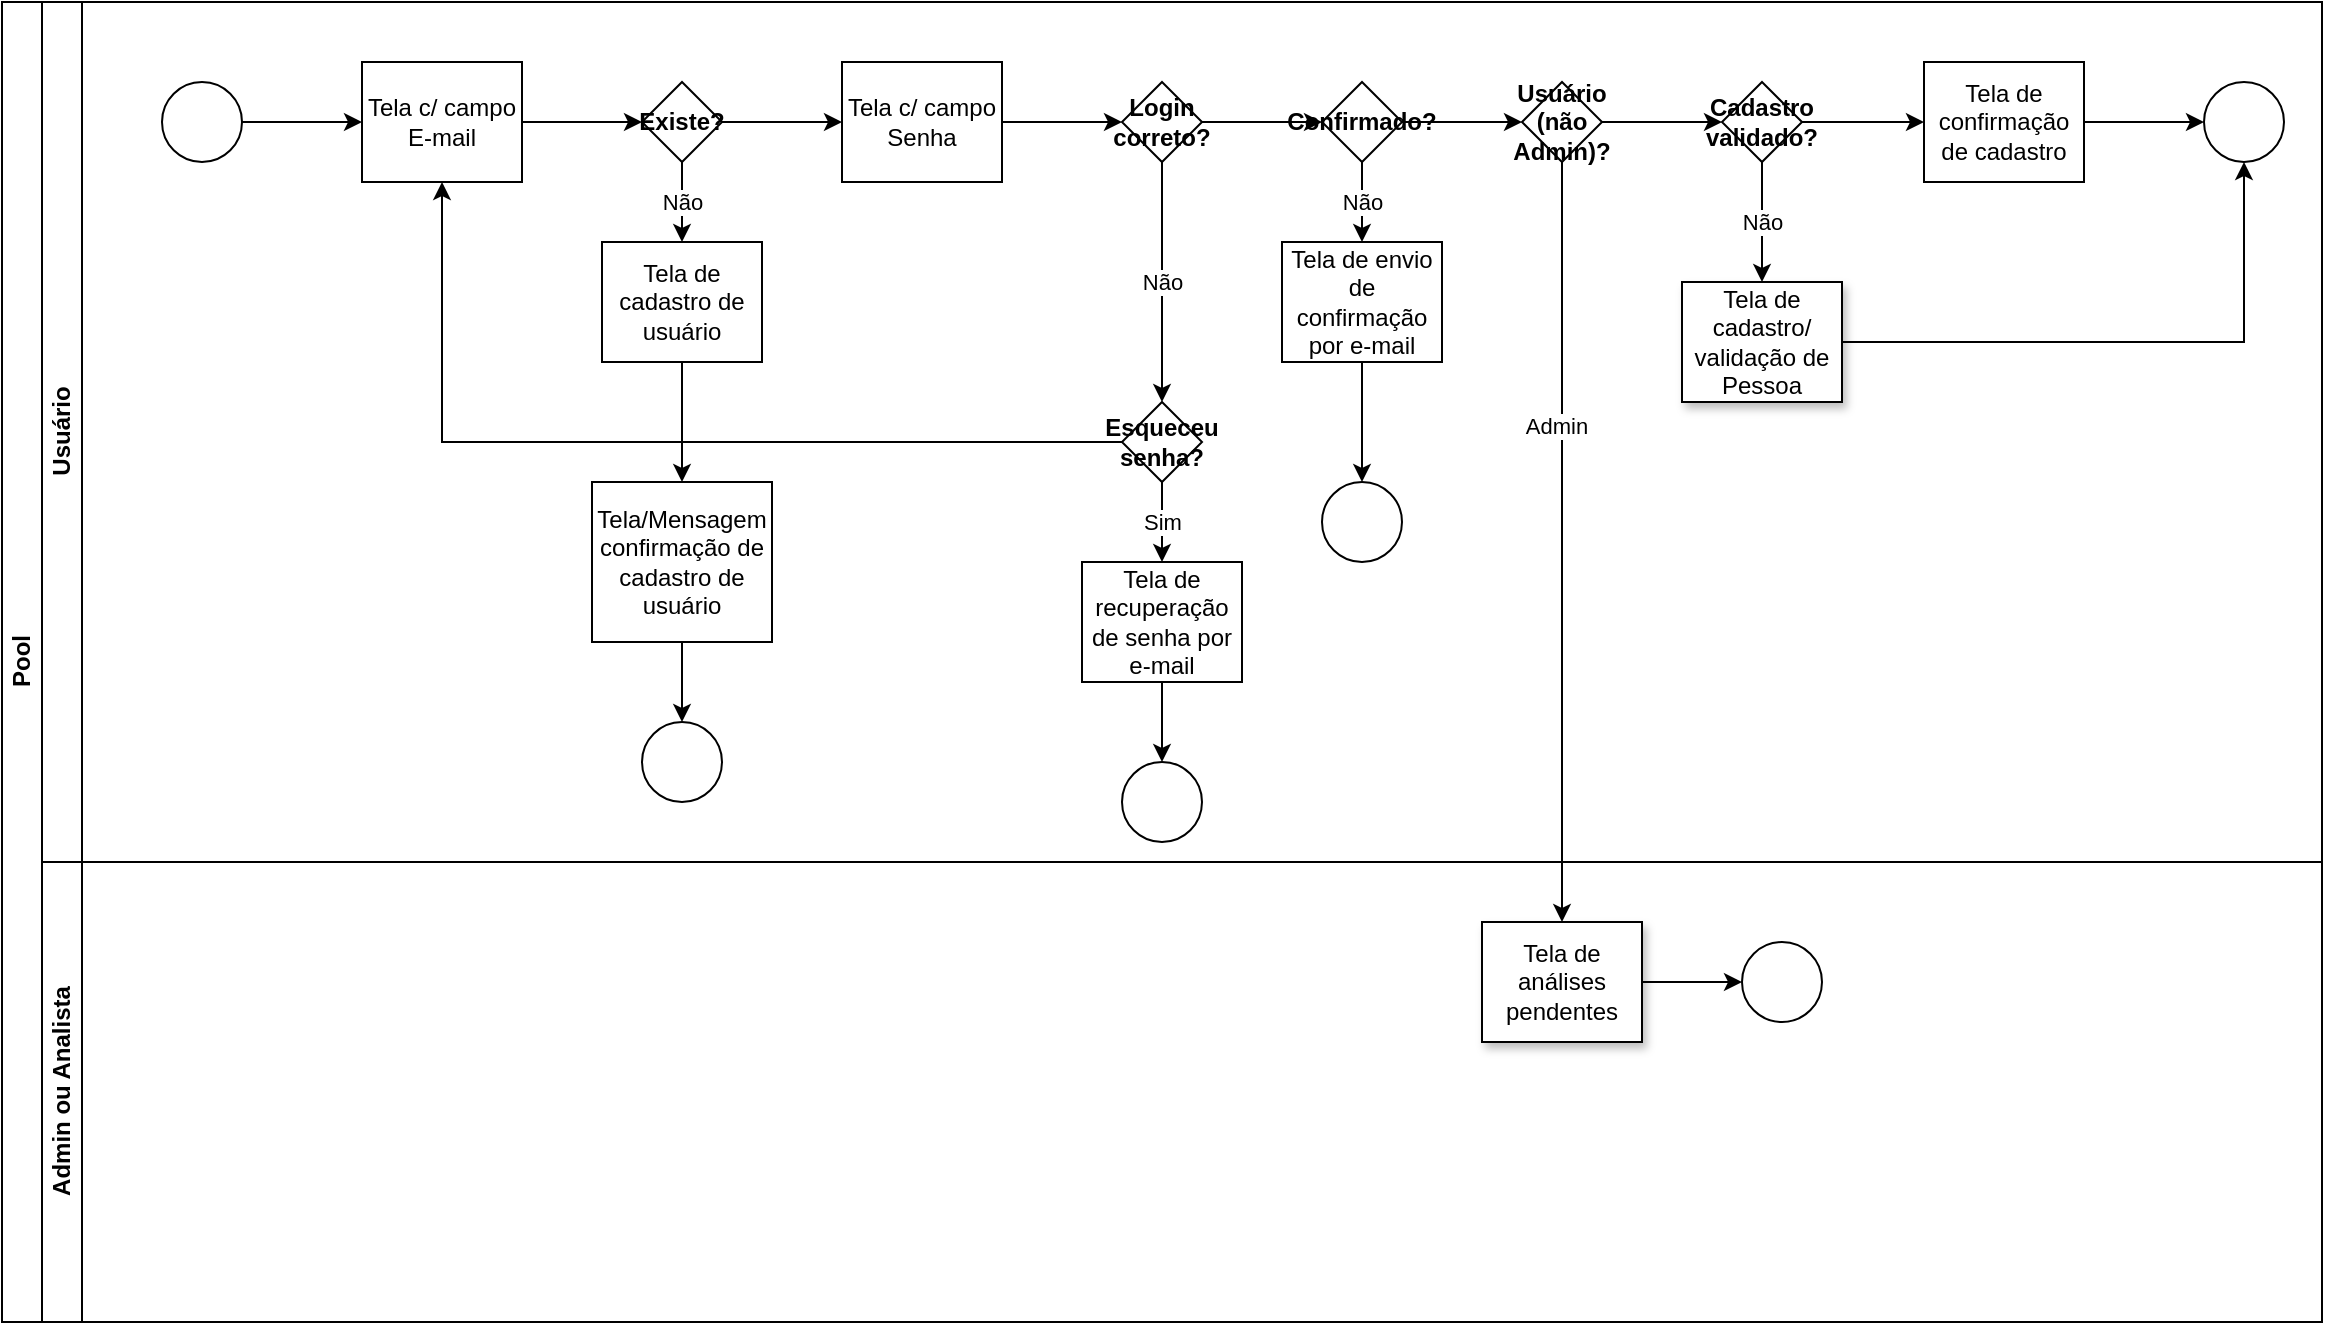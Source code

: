 <mxfile version="14.6.13" type="device" pages="3"><diagram id="prtHgNgQTEPvFCAcTncT" name="Usuários"><mxGraphModel dx="1234" dy="506" grid="1" gridSize="10" guides="1" tooltips="1" connect="1" arrows="1" fold="1" page="1" pageScale="1" pageWidth="827" pageHeight="1169" math="0" shadow="0"><root><mxCell id="0"/><mxCell id="1" parent="0"/><mxCell id="dNxyNK7c78bLwvsdeMH5-19" value="Pool" style="swimlane;html=1;childLayout=stackLayout;resizeParent=1;resizeParentMax=0;horizontal=0;startSize=20;horizontalStack=0;" parent="1" vertex="1"><mxGeometry x="10" y="10" width="1160" height="660" as="geometry"/></mxCell><mxCell id="dNxyNK7c78bLwvsdeMH5-20" value="Usuário" style="swimlane;html=1;startSize=20;horizontal=0;shadow=0;" parent="dNxyNK7c78bLwvsdeMH5-19" vertex="1"><mxGeometry x="20" width="1140" height="430" as="geometry"/></mxCell><mxCell id="dNxyNK7c78bLwvsdeMH5-28" value="&lt;b&gt;Existe?&lt;/b&gt;" style="rhombus;whiteSpace=wrap;html=1;fontFamily=Helvetica;fontSize=12;fontColor=#000000;align=center;direction=west;" parent="dNxyNK7c78bLwvsdeMH5-20" vertex="1"><mxGeometry x="300" y="40" width="40" height="40" as="geometry"/></mxCell><mxCell id="dNxyNK7c78bLwvsdeMH5-25" value="" style="edgeStyle=orthogonalEdgeStyle;rounded=0;orthogonalLoop=1;jettySize=auto;html=1;" parent="dNxyNK7c78bLwvsdeMH5-20" source="dNxyNK7c78bLwvsdeMH5-23" target="dNxyNK7c78bLwvsdeMH5-24" edge="1"><mxGeometry relative="1" as="geometry"/></mxCell><mxCell id="dNxyNK7c78bLwvsdeMH5-23" value="" style="ellipse;whiteSpace=wrap;html=1;" parent="dNxyNK7c78bLwvsdeMH5-20" vertex="1"><mxGeometry x="60" y="40" width="40" height="40" as="geometry"/></mxCell><mxCell id="dNxyNK7c78bLwvsdeMH5-24" value="Tela c/ campo E-mail" style="rounded=0;whiteSpace=wrap;html=1;fontFamily=Helvetica;fontSize=12;fontColor=#000000;align=center;" parent="dNxyNK7c78bLwvsdeMH5-20" vertex="1"><mxGeometry x="160" y="30" width="80" height="60" as="geometry"/></mxCell><mxCell id="0Zc3H7MoBBmtTrvcf0CR-15" value="Não" style="edgeStyle=orthogonalEdgeStyle;rounded=0;orthogonalLoop=1;jettySize=auto;html=1;entryX=0.5;entryY=0;entryDx=0;entryDy=0;" parent="dNxyNK7c78bLwvsdeMH5-20" source="dNxyNK7c78bLwvsdeMH5-28" target="dNxyNK7c78bLwvsdeMH5-34" edge="1"><mxGeometry relative="1" as="geometry"/></mxCell><mxCell id="dNxyNK7c78bLwvsdeMH5-29" value="" style="edgeStyle=orthogonalEdgeStyle;rounded=0;orthogonalLoop=1;jettySize=auto;html=1;endArrow=classic;endFill=1;exitX=1;exitY=0.5;exitDx=0;exitDy=0;" parent="dNxyNK7c78bLwvsdeMH5-20" source="dNxyNK7c78bLwvsdeMH5-24" target="dNxyNK7c78bLwvsdeMH5-28" edge="1"><mxGeometry relative="1" as="geometry"><mxPoint x="220" y="180" as="sourcePoint"/></mxGeometry></mxCell><mxCell id="dNxyNK7c78bLwvsdeMH5-30" value="Tela c/ campo Senha" style="rounded=0;whiteSpace=wrap;html=1;fontFamily=Helvetica;fontSize=12;fontColor=#000000;align=center;" parent="dNxyNK7c78bLwvsdeMH5-20" vertex="1"><mxGeometry x="400" y="30" width="80" height="60" as="geometry"/></mxCell><mxCell id="dNxyNK7c78bLwvsdeMH5-31" style="edgeStyle=orthogonalEdgeStyle;rounded=0;orthogonalLoop=1;jettySize=auto;html=1;endArrow=classic;endFill=1;" parent="dNxyNK7c78bLwvsdeMH5-20" source="dNxyNK7c78bLwvsdeMH5-28" target="dNxyNK7c78bLwvsdeMH5-30" edge="1"><mxGeometry relative="1" as="geometry"/></mxCell><mxCell id="0Zc3H7MoBBmtTrvcf0CR-12" style="edgeStyle=orthogonalEdgeStyle;rounded=0;orthogonalLoop=1;jettySize=auto;html=1;entryX=1;entryY=0.5;entryDx=0;entryDy=0;" parent="dNxyNK7c78bLwvsdeMH5-20" source="dNxyNK7c78bLwvsdeMH5-36" target="0Zc3H7MoBBmtTrvcf0CR-37" edge="1"><mxGeometry relative="1" as="geometry"><mxPoint x="620" y="60" as="targetPoint"/></mxGeometry></mxCell><mxCell id="0Zc3H7MoBBmtTrvcf0CR-23" value="Não" style="edgeStyle=orthogonalEdgeStyle;rounded=0;orthogonalLoop=1;jettySize=auto;html=1;entryX=0.5;entryY=0;entryDx=0;entryDy=0;" parent="dNxyNK7c78bLwvsdeMH5-20" source="dNxyNK7c78bLwvsdeMH5-36" target="0Zc3H7MoBBmtTrvcf0CR-22" edge="1"><mxGeometry relative="1" as="geometry"/></mxCell><mxCell id="dNxyNK7c78bLwvsdeMH5-36" value="Login correto?" style="rhombus;whiteSpace=wrap;html=1;fontFamily=Helvetica;fontSize=12;fontColor=#000000;align=center;fontStyle=1" parent="dNxyNK7c78bLwvsdeMH5-20" vertex="1"><mxGeometry x="540" y="40" width="40" height="40" as="geometry"/></mxCell><mxCell id="0Zc3H7MoBBmtTrvcf0CR-3" value="" style="edgeStyle=orthogonalEdgeStyle;rounded=0;orthogonalLoop=1;jettySize=auto;html=1;endArrow=classic;endFill=1;exitX=1;exitY=0.5;exitDx=0;exitDy=0;entryX=0;entryY=0.5;entryDx=0;entryDy=0;" parent="dNxyNK7c78bLwvsdeMH5-20" source="dNxyNK7c78bLwvsdeMH5-30" target="dNxyNK7c78bLwvsdeMH5-36" edge="1"><mxGeometry relative="1" as="geometry"><mxPoint x="510" y="60" as="sourcePoint"/><mxPoint x="520" y="60" as="targetPoint"/></mxGeometry></mxCell><mxCell id="0Zc3H7MoBBmtTrvcf0CR-17" style="edgeStyle=orthogonalEdgeStyle;rounded=0;orthogonalLoop=1;jettySize=auto;html=1;entryX=0;entryY=0.5;entryDx=0;entryDy=0;" parent="dNxyNK7c78bLwvsdeMH5-20" source="0Zc3H7MoBBmtTrvcf0CR-11" target="0Zc3H7MoBBmtTrvcf0CR-16" edge="1"><mxGeometry relative="1" as="geometry"/></mxCell><mxCell id="0Zc3H7MoBBmtTrvcf0CR-11" value="&lt;b&gt;Usuário (não Admin)?&lt;/b&gt;" style="rhombus;whiteSpace=wrap;html=1;fontFamily=Helvetica;fontSize=12;fontColor=#000000;align=center;direction=west;" parent="dNxyNK7c78bLwvsdeMH5-20" vertex="1"><mxGeometry x="740" y="40" width="40" height="40" as="geometry"/></mxCell><mxCell id="0Zc3H7MoBBmtTrvcf0CR-14" value="Tela de confirmação de cadastro" style="rounded=0;whiteSpace=wrap;html=1;fontFamily=Helvetica;fontSize=12;fontColor=#000000;align=center;" parent="dNxyNK7c78bLwvsdeMH5-20" vertex="1"><mxGeometry x="941" y="30" width="80" height="60" as="geometry"/></mxCell><mxCell id="0Zc3H7MoBBmtTrvcf0CR-42" style="edgeStyle=orthogonalEdgeStyle;rounded=0;orthogonalLoop=1;jettySize=auto;html=1;entryX=0.5;entryY=0;entryDx=0;entryDy=0;" parent="dNxyNK7c78bLwvsdeMH5-20" source="dNxyNK7c78bLwvsdeMH5-34" target="0Zc3H7MoBBmtTrvcf0CR-41" edge="1"><mxGeometry relative="1" as="geometry"/></mxCell><mxCell id="dNxyNK7c78bLwvsdeMH5-34" value="Tela de cadastro de usuário" style="rounded=0;whiteSpace=wrap;html=1;fontFamily=Helvetica;fontSize=12;fontColor=#000000;align=center;" parent="dNxyNK7c78bLwvsdeMH5-20" vertex="1"><mxGeometry x="280" y="120" width="80" height="60" as="geometry"/></mxCell><mxCell id="0Zc3H7MoBBmtTrvcf0CR-18" style="edgeStyle=orthogonalEdgeStyle;rounded=0;orthogonalLoop=1;jettySize=auto;html=1;entryX=0;entryY=0.5;entryDx=0;entryDy=0;" parent="dNxyNK7c78bLwvsdeMH5-20" source="0Zc3H7MoBBmtTrvcf0CR-16" target="0Zc3H7MoBBmtTrvcf0CR-14" edge="1"><mxGeometry relative="1" as="geometry"/></mxCell><mxCell id="0Zc3H7MoBBmtTrvcf0CR-26" value="Não" style="edgeStyle=orthogonalEdgeStyle;rounded=0;orthogonalLoop=1;jettySize=auto;html=1;entryX=0.5;entryY=0;entryDx=0;entryDy=0;" parent="dNxyNK7c78bLwvsdeMH5-20" source="0Zc3H7MoBBmtTrvcf0CR-16" target="0Zc3H7MoBBmtTrvcf0CR-21" edge="1"><mxGeometry relative="1" as="geometry"/></mxCell><mxCell id="0Zc3H7MoBBmtTrvcf0CR-16" value="Cadastro validado?" style="rhombus;whiteSpace=wrap;html=1;fontFamily=Helvetica;fontSize=12;fontColor=#000000;align=center;fontStyle=1" parent="dNxyNK7c78bLwvsdeMH5-20" vertex="1"><mxGeometry x="840" y="40" width="40" height="40" as="geometry"/></mxCell><mxCell id="2uSLCshk_uzDJj4pKqlI-4" style="edgeStyle=orthogonalEdgeStyle;rounded=0;orthogonalLoop=1;jettySize=auto;html=1;entryX=0.5;entryY=0;entryDx=0;entryDy=0;" edge="1" parent="dNxyNK7c78bLwvsdeMH5-20" source="0Zc3H7MoBBmtTrvcf0CR-19" target="2uSLCshk_uzDJj4pKqlI-2"><mxGeometry relative="1" as="geometry"/></mxCell><mxCell id="0Zc3H7MoBBmtTrvcf0CR-19" value="Tela de recuperação de senha por e-mail" style="rounded=0;whiteSpace=wrap;html=1;fontFamily=Helvetica;fontSize=12;fontColor=#000000;align=center;" parent="dNxyNK7c78bLwvsdeMH5-20" vertex="1"><mxGeometry x="520" y="280" width="80" height="60" as="geometry"/></mxCell><mxCell id="0Zc3H7MoBBmtTrvcf0CR-30" style="edgeStyle=orthogonalEdgeStyle;rounded=0;orthogonalLoop=1;jettySize=auto;html=1;entryX=0.5;entryY=1;entryDx=0;entryDy=0;" parent="dNxyNK7c78bLwvsdeMH5-20" source="0Zc3H7MoBBmtTrvcf0CR-21" target="0Zc3H7MoBBmtTrvcf0CR-27" edge="1"><mxGeometry relative="1" as="geometry"><mxPoint x="960" y="150" as="targetPoint"/></mxGeometry></mxCell><mxCell id="0Zc3H7MoBBmtTrvcf0CR-21" value="Tela de cadastro/&lt;br&gt;validação de Pessoa" style="rounded=0;whiteSpace=wrap;html=1;fontFamily=Helvetica;fontSize=12;fontColor=#000000;align=center;shadow=1;" parent="dNxyNK7c78bLwvsdeMH5-20" vertex="1"><mxGeometry x="820" y="140" width="80" height="60" as="geometry"/></mxCell><mxCell id="0Zc3H7MoBBmtTrvcf0CR-24" value="Sim" style="edgeStyle=orthogonalEdgeStyle;rounded=0;orthogonalLoop=1;jettySize=auto;html=1;entryX=0.5;entryY=0;entryDx=0;entryDy=0;" parent="dNxyNK7c78bLwvsdeMH5-20" source="0Zc3H7MoBBmtTrvcf0CR-22" target="0Zc3H7MoBBmtTrvcf0CR-19" edge="1"><mxGeometry relative="1" as="geometry"/></mxCell><mxCell id="0Zc3H7MoBBmtTrvcf0CR-25" style="edgeStyle=orthogonalEdgeStyle;rounded=0;orthogonalLoop=1;jettySize=auto;html=1;entryX=0.5;entryY=1;entryDx=0;entryDy=0;" parent="dNxyNK7c78bLwvsdeMH5-20" source="0Zc3H7MoBBmtTrvcf0CR-22" target="dNxyNK7c78bLwvsdeMH5-24" edge="1"><mxGeometry relative="1" as="geometry"/></mxCell><mxCell id="0Zc3H7MoBBmtTrvcf0CR-22" value="Esqueceu senha?" style="rhombus;whiteSpace=wrap;html=1;fontFamily=Helvetica;fontSize=12;fontColor=#000000;align=center;fontStyle=1" parent="dNxyNK7c78bLwvsdeMH5-20" vertex="1"><mxGeometry x="540" y="200" width="40" height="40" as="geometry"/></mxCell><mxCell id="0Zc3H7MoBBmtTrvcf0CR-40" style="edgeStyle=orthogonalEdgeStyle;rounded=0;orthogonalLoop=1;jettySize=auto;html=1;entryX=1;entryY=0.5;entryDx=0;entryDy=0;" parent="dNxyNK7c78bLwvsdeMH5-20" source="0Zc3H7MoBBmtTrvcf0CR-37" target="0Zc3H7MoBBmtTrvcf0CR-11" edge="1"><mxGeometry relative="1" as="geometry"/></mxCell><mxCell id="0Zc3H7MoBBmtTrvcf0CR-37" value="&lt;b&gt;Confirmado?&lt;/b&gt;" style="rhombus;whiteSpace=wrap;html=1;fontFamily=Helvetica;fontSize=12;fontColor=#000000;align=center;direction=west;" parent="dNxyNK7c78bLwvsdeMH5-20" vertex="1"><mxGeometry x="640" y="40" width="40" height="40" as="geometry"/></mxCell><mxCell id="2uSLCshk_uzDJj4pKqlI-6" style="edgeStyle=orthogonalEdgeStyle;rounded=0;orthogonalLoop=1;jettySize=auto;html=1;entryX=0.5;entryY=0;entryDx=0;entryDy=0;" edge="1" parent="dNxyNK7c78bLwvsdeMH5-20" source="0Zc3H7MoBBmtTrvcf0CR-38" target="2uSLCshk_uzDJj4pKqlI-5"><mxGeometry relative="1" as="geometry"/></mxCell><mxCell id="0Zc3H7MoBBmtTrvcf0CR-38" value="Tela de envio de confirmação por e-mail" style="rounded=0;whiteSpace=wrap;html=1;fontFamily=Helvetica;fontSize=12;fontColor=#000000;align=center;" parent="dNxyNK7c78bLwvsdeMH5-20" vertex="1"><mxGeometry x="620" y="120" width="80" height="60" as="geometry"/></mxCell><mxCell id="0Zc3H7MoBBmtTrvcf0CR-39" value="Não" style="edgeStyle=orthogonalEdgeStyle;rounded=0;orthogonalLoop=1;jettySize=auto;html=1;entryX=0.5;entryY=0;entryDx=0;entryDy=0;" parent="dNxyNK7c78bLwvsdeMH5-20" source="0Zc3H7MoBBmtTrvcf0CR-37" target="0Zc3H7MoBBmtTrvcf0CR-38" edge="1"><mxGeometry relative="1" as="geometry"/></mxCell><mxCell id="2uSLCshk_uzDJj4pKqlI-3" style="edgeStyle=orthogonalEdgeStyle;rounded=0;orthogonalLoop=1;jettySize=auto;html=1;entryX=0.5;entryY=0;entryDx=0;entryDy=0;" edge="1" parent="dNxyNK7c78bLwvsdeMH5-20" source="0Zc3H7MoBBmtTrvcf0CR-41" target="2uSLCshk_uzDJj4pKqlI-1"><mxGeometry relative="1" as="geometry"/></mxCell><mxCell id="0Zc3H7MoBBmtTrvcf0CR-41" value="Tela/Mensagem confirmação de cadastro de usuário" style="rounded=0;whiteSpace=wrap;html=1;fontFamily=Helvetica;fontSize=12;fontColor=#000000;align=center;" parent="dNxyNK7c78bLwvsdeMH5-20" vertex="1"><mxGeometry x="275" y="240" width="90" height="80" as="geometry"/></mxCell><mxCell id="0Zc3H7MoBBmtTrvcf0CR-27" value="" style="ellipse;whiteSpace=wrap;html=1;" parent="dNxyNK7c78bLwvsdeMH5-20" vertex="1"><mxGeometry x="1081" y="40" width="40" height="40" as="geometry"/></mxCell><mxCell id="0Zc3H7MoBBmtTrvcf0CR-28" style="edgeStyle=orthogonalEdgeStyle;rounded=0;orthogonalLoop=1;jettySize=auto;html=1;entryX=0;entryY=0.5;entryDx=0;entryDy=0;" parent="dNxyNK7c78bLwvsdeMH5-20" source="0Zc3H7MoBBmtTrvcf0CR-14" target="0Zc3H7MoBBmtTrvcf0CR-27" edge="1"><mxGeometry relative="1" as="geometry"/></mxCell><mxCell id="2uSLCshk_uzDJj4pKqlI-1" value="" style="ellipse;whiteSpace=wrap;html=1;" vertex="1" parent="dNxyNK7c78bLwvsdeMH5-20"><mxGeometry x="300" y="360" width="40" height="40" as="geometry"/></mxCell><mxCell id="2uSLCshk_uzDJj4pKqlI-2" value="" style="ellipse;whiteSpace=wrap;html=1;" vertex="1" parent="dNxyNK7c78bLwvsdeMH5-20"><mxGeometry x="540" y="380" width="40" height="40" as="geometry"/></mxCell><mxCell id="2uSLCshk_uzDJj4pKqlI-5" value="" style="ellipse;whiteSpace=wrap;html=1;" vertex="1" parent="dNxyNK7c78bLwvsdeMH5-20"><mxGeometry x="640" y="240" width="40" height="40" as="geometry"/></mxCell><mxCell id="dNxyNK7c78bLwvsdeMH5-21" value="Admin ou Analista" style="swimlane;html=1;startSize=20;horizontal=0;" parent="dNxyNK7c78bLwvsdeMH5-19" vertex="1"><mxGeometry x="20" y="430" width="1140" height="230" as="geometry"/></mxCell><mxCell id="0Zc3H7MoBBmtTrvcf0CR-33" style="edgeStyle=orthogonalEdgeStyle;rounded=0;orthogonalLoop=1;jettySize=auto;html=1;entryX=0;entryY=0.5;entryDx=0;entryDy=0;" parent="dNxyNK7c78bLwvsdeMH5-21" source="0Zc3H7MoBBmtTrvcf0CR-4" target="0Zc3H7MoBBmtTrvcf0CR-34" edge="1"><mxGeometry relative="1" as="geometry"><mxPoint x="860" y="60" as="targetPoint"/></mxGeometry></mxCell><mxCell id="0Zc3H7MoBBmtTrvcf0CR-4" value="Tela de análises pendentes" style="rounded=0;whiteSpace=wrap;html=1;fontFamily=Helvetica;fontSize=12;fontColor=#000000;align=center;shadow=1;" parent="dNxyNK7c78bLwvsdeMH5-21" vertex="1"><mxGeometry x="720" y="30" width="80" height="60" as="geometry"/></mxCell><mxCell id="0Zc3H7MoBBmtTrvcf0CR-34" value="" style="ellipse;whiteSpace=wrap;html=1;" parent="dNxyNK7c78bLwvsdeMH5-21" vertex="1"><mxGeometry x="850" y="40" width="40" height="40" as="geometry"/></mxCell><mxCell id="Ke32mpUiRnI0pkvBAI6I-1" style="edgeStyle=orthogonalEdgeStyle;rounded=0;orthogonalLoop=1;jettySize=auto;html=1;" parent="dNxyNK7c78bLwvsdeMH5-19" source="0Zc3H7MoBBmtTrvcf0CR-11" target="0Zc3H7MoBBmtTrvcf0CR-4" edge="1"><mxGeometry relative="1" as="geometry"/></mxCell><mxCell id="tCGUxIHytRdRxwQVv8BS-7" value="Admin" style="edgeLabel;html=1;align=center;verticalAlign=middle;resizable=0;points=[];" parent="Ke32mpUiRnI0pkvBAI6I-1" vertex="1" connectable="0"><mxGeometry x="-0.305" y="-3" relative="1" as="geometry"><mxPoint as="offset"/></mxGeometry></mxCell></root></mxGraphModel></diagram><diagram id="5esni_6IEdnr5NFlSjFB" name="Análises"><mxGraphModel dx="1234" dy="506" grid="1" gridSize="10" guides="1" tooltips="1" connect="1" arrows="1" fold="1" page="1" pageScale="1" pageWidth="827" pageHeight="1169" math="0" shadow="0"><root><mxCell id="-YbT5wXM6n4H0BOprP45-0"/><mxCell id="-YbT5wXM6n4H0BOprP45-1" parent="-YbT5wXM6n4H0BOprP45-0"/><mxCell id="Zu6tIHxEECb9djhr40oK-0" value="Pool" style="swimlane;html=1;childLayout=stackLayout;resizeParent=1;resizeParentMax=0;horizontal=0;startSize=20;horizontalStack=0;" vertex="1" parent="-YbT5wXM6n4H0BOprP45-1"><mxGeometry x="10" y="10" width="800" height="360" as="geometry"/></mxCell><mxCell id="Zu6tIHxEECb9djhr40oK-1" value="Admin ou Analista" style="swimlane;html=1;startSize=20;horizontal=0;shadow=0;" vertex="1" parent="Zu6tIHxEECb9djhr40oK-0"><mxGeometry x="20" width="780" height="360" as="geometry"/></mxCell><mxCell id="Zu6tIHxEECb9djhr40oK-2" value="&lt;b&gt;Cadastro Pessoa?&lt;/b&gt;" style="rhombus;whiteSpace=wrap;html=1;fontFamily=Helvetica;fontSize=12;fontColor=#000000;align=center;direction=west;" vertex="1" parent="Zu6tIHxEECb9djhr40oK-1"><mxGeometry x="250" y="40" width="40" height="40" as="geometry"/></mxCell><mxCell id="Zu6tIHxEECb9djhr40oK-3" value="" style="edgeStyle=orthogonalEdgeStyle;rounded=0;orthogonalLoop=1;jettySize=auto;html=1;" edge="1" parent="Zu6tIHxEECb9djhr40oK-1" source="Zu6tIHxEECb9djhr40oK-4" target="Zu6tIHxEECb9djhr40oK-5"><mxGeometry relative="1" as="geometry"/></mxCell><mxCell id="Zu6tIHxEECb9djhr40oK-4" value="" style="ellipse;whiteSpace=wrap;html=1;" vertex="1" parent="Zu6tIHxEECb9djhr40oK-1"><mxGeometry x="30" y="40" width="40" height="40" as="geometry"/></mxCell><mxCell id="Zu6tIHxEECb9djhr40oK-5" value="Tela de listagem de análises&lt;br&gt;" style="rounded=0;whiteSpace=wrap;html=1;fontFamily=Helvetica;fontSize=12;fontColor=#000000;align=center;" vertex="1" parent="Zu6tIHxEECb9djhr40oK-1"><mxGeometry x="110" y="30" width="80" height="60" as="geometry"/></mxCell><mxCell id="Zu6tIHxEECb9djhr40oK-6" value="Não" style="edgeStyle=orthogonalEdgeStyle;rounded=0;orthogonalLoop=1;jettySize=auto;html=1;entryX=0.5;entryY=0;entryDx=0;entryDy=0;" edge="1" parent="Zu6tIHxEECb9djhr40oK-1" source="Zu6tIHxEECb9djhr40oK-2" target="Zu6tIHxEECb9djhr40oK-18"><mxGeometry relative="1" as="geometry"/></mxCell><mxCell id="Zu6tIHxEECb9djhr40oK-7" value="" style="edgeStyle=orthogonalEdgeStyle;rounded=0;orthogonalLoop=1;jettySize=auto;html=1;endArrow=classic;endFill=1;exitX=1;exitY=0.5;exitDx=0;exitDy=0;" edge="1" parent="Zu6tIHxEECb9djhr40oK-1" source="Zu6tIHxEECb9djhr40oK-5" target="Zu6tIHxEECb9djhr40oK-2"><mxGeometry relative="1" as="geometry"><mxPoint x="170" y="180" as="sourcePoint"/></mxGeometry></mxCell><mxCell id="Zu6tIHxEECb9djhr40oK-8" value="Tela de cadastro/&lt;br&gt;validação de Pessoa" style="rounded=0;whiteSpace=wrap;html=1;fontFamily=Helvetica;fontSize=12;fontColor=#000000;align=center;shadow=1;" vertex="1" parent="Zu6tIHxEECb9djhr40oK-1"><mxGeometry x="350" y="30" width="80" height="60" as="geometry"/></mxCell><mxCell id="Zu6tIHxEECb9djhr40oK-9" style="edgeStyle=orthogonalEdgeStyle;rounded=0;orthogonalLoop=1;jettySize=auto;html=1;endArrow=classic;endFill=1;" edge="1" parent="Zu6tIHxEECb9djhr40oK-1" source="Zu6tIHxEECb9djhr40oK-2" target="Zu6tIHxEECb9djhr40oK-8"><mxGeometry relative="1" as="geometry"/></mxCell><mxCell id="Zu6tIHxEECb9djhr40oK-10" style="edgeStyle=orthogonalEdgeStyle;rounded=0;orthogonalLoop=1;jettySize=auto;html=1;entryX=1;entryY=0.5;entryDx=0;entryDy=0;" edge="1" parent="Zu6tIHxEECb9djhr40oK-1" source="Zu6tIHxEECb9djhr40oK-12"><mxGeometry relative="1" as="geometry"><mxPoint x="590" y="60" as="targetPoint"/></mxGeometry></mxCell><mxCell id="Zu6tIHxEECb9djhr40oK-11" value="Não" style="edgeStyle=orthogonalEdgeStyle;rounded=0;orthogonalLoop=1;jettySize=auto;html=1;entryX=0.5;entryY=0;entryDx=0;entryDy=0;" edge="1" parent="Zu6tIHxEECb9djhr40oK-1" source="Zu6tIHxEECb9djhr40oK-12" target="Zu6tIHxEECb9djhr40oK-22"><mxGeometry relative="1" as="geometry"><mxPoint x="510" y="200" as="targetPoint"/></mxGeometry></mxCell><mxCell id="Zu6tIHxEECb9djhr40oK-12" value="Cadastro validado?" style="rhombus;whiteSpace=wrap;html=1;fontFamily=Helvetica;fontSize=12;fontColor=#000000;align=center;fontStyle=1" vertex="1" parent="Zu6tIHxEECb9djhr40oK-1"><mxGeometry x="490" y="40" width="40" height="40" as="geometry"/></mxCell><mxCell id="Zu6tIHxEECb9djhr40oK-13" value="" style="edgeStyle=orthogonalEdgeStyle;rounded=0;orthogonalLoop=1;jettySize=auto;html=1;endArrow=classic;endFill=1;exitX=1;exitY=0.5;exitDx=0;exitDy=0;entryX=0;entryY=0.5;entryDx=0;entryDy=0;" edge="1" parent="Zu6tIHxEECb9djhr40oK-1" source="Zu6tIHxEECb9djhr40oK-8" target="Zu6tIHxEECb9djhr40oK-12"><mxGeometry relative="1" as="geometry"><mxPoint x="460" y="60" as="sourcePoint"/><mxPoint x="470" y="60" as="targetPoint"/></mxGeometry></mxCell><mxCell id="Zu6tIHxEECb9djhr40oK-17" style="edgeStyle=orthogonalEdgeStyle;rounded=0;orthogonalLoop=1;jettySize=auto;html=1;entryX=0.5;entryY=0;entryDx=0;entryDy=0;" edge="1" parent="Zu6tIHxEECb9djhr40oK-1" source="Zu6tIHxEECb9djhr40oK-18"><mxGeometry relative="1" as="geometry"><mxPoint x="270" y="240" as="targetPoint"/></mxGeometry></mxCell><mxCell id="Zu6tIHxEECb9djhr40oK-18" value="Tela de cadastro/&lt;br&gt;validação de Usuário" style="rounded=0;whiteSpace=wrap;html=1;fontFamily=Helvetica;fontSize=12;fontColor=#000000;align=center;shadow=1;" vertex="1" parent="Zu6tIHxEECb9djhr40oK-1"><mxGeometry x="230" y="120" width="80" height="60" as="geometry"/></mxCell><mxCell id="Vgjg3lAmOMCnwZCQgar1-2" style="edgeStyle=orthogonalEdgeStyle;rounded=0;orthogonalLoop=1;jettySize=auto;html=1;entryX=0.5;entryY=0;entryDx=0;entryDy=0;" edge="1" parent="Zu6tIHxEECb9djhr40oK-1" source="Zu6tIHxEECb9djhr40oK-22" target="Vgjg3lAmOMCnwZCQgar1-1"><mxGeometry relative="1" as="geometry"/></mxCell><mxCell id="Zu6tIHxEECb9djhr40oK-22" value="Envia resultado ao Usuário" style="rounded=0;whiteSpace=wrap;html=1;fontFamily=Helvetica;fontSize=12;fontColor=#000000;align=center;" vertex="1" parent="Zu6tIHxEECb9djhr40oK-1"><mxGeometry x="470" y="120" width="80" height="60" as="geometry"/></mxCell><mxCell id="Zu6tIHxEECb9djhr40oK-28" style="edgeStyle=orthogonalEdgeStyle;rounded=0;orthogonalLoop=1;jettySize=auto;html=1;entryX=0;entryY=0.5;entryDx=0;entryDy=0;" edge="1" parent="Zu6tIHxEECb9djhr40oK-1" target="Zu6tIHxEECb9djhr40oK-33"><mxGeometry relative="1" as="geometry"><mxPoint x="630" y="60" as="sourcePoint"/><mxPoint x="690" y="60" as="targetPoint"/></mxGeometry></mxCell><mxCell id="Zu6tIHxEECb9djhr40oK-33" value="" style="ellipse;whiteSpace=wrap;html=1;" vertex="1" parent="Zu6tIHxEECb9djhr40oK-1"><mxGeometry x="730" y="40" width="40" height="40" as="geometry"/></mxCell><mxCell id="QoxTXP0UnLtCEZ7YGT9E-0" value="" style="ellipse;whiteSpace=wrap;html=1;" vertex="1" parent="Zu6tIHxEECb9djhr40oK-1"><mxGeometry x="250" y="240" width="40" height="40" as="geometry"/></mxCell><mxCell id="Vgjg3lAmOMCnwZCQgar1-0" value="Tela de confirmação de cadastro" style="rounded=0;whiteSpace=wrap;html=1;fontFamily=Helvetica;fontSize=12;fontColor=#000000;align=center;" vertex="1" parent="Zu6tIHxEECb9djhr40oK-1"><mxGeometry x="590" y="30" width="80" height="60" as="geometry"/></mxCell><mxCell id="Vgjg3lAmOMCnwZCQgar1-1" value="" style="ellipse;whiteSpace=wrap;html=1;" vertex="1" parent="Zu6tIHxEECb9djhr40oK-1"><mxGeometry x="490" y="240" width="40" height="40" as="geometry"/></mxCell></root></mxGraphModel></diagram><diagram id="XSMXfoFa6GulNRRnMQid" name="Pessoas"><mxGraphModel dx="1234" dy="506" grid="1" gridSize="10" guides="1" tooltips="1" connect="1" arrows="1" fold="1" page="1" pageScale="1" pageWidth="827" pageHeight="1169" math="0" shadow="0"><root><mxCell id="pIcm-pYCntSme29dQYTe-0"/><mxCell id="pIcm-pYCntSme29dQYTe-1" parent="pIcm-pYCntSme29dQYTe-0"/></root></mxGraphModel></diagram></mxfile>